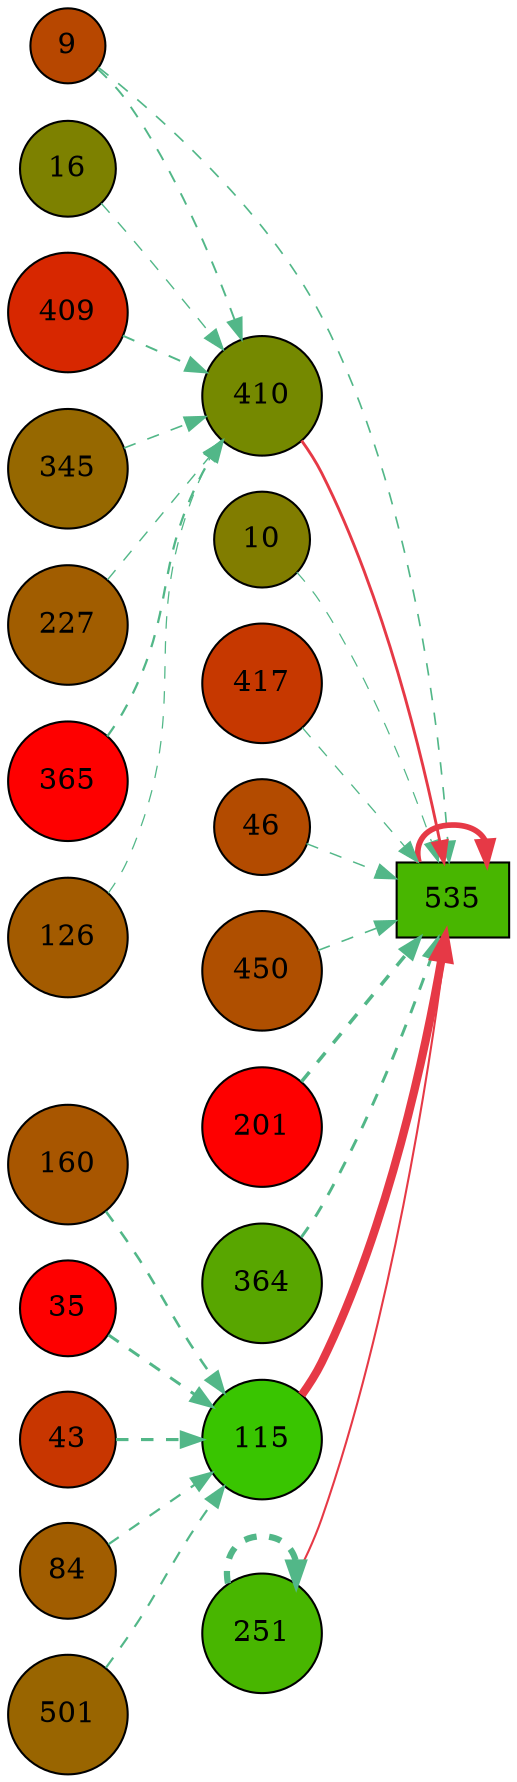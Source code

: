 digraph G{
rankdir=LR;
9 [style=filled, shape=circle, fillcolor="#b74700", label="9"];
10 [style=filled, shape=circle, fillcolor="#817d00", label="10"];
16 [style=filled, shape=circle, fillcolor="#7d8100", label="16"];
535 [style=filled, shape=box, fillcolor="#48b600", label="535"];
409 [style=filled, shape=circle, fillcolor="#d72700", label="409"];
410 [style=filled, shape=circle, fillcolor="#758900", label="410"];
160 [style=filled, shape=circle, fillcolor="#a85600", label="160"];
417 [style=filled, shape=circle, fillcolor="#c63800", label="417"];
35 [style=filled, shape=circle, fillcolor="#fe0000", label="35"];
43 [style=filled, shape=circle, fillcolor="#c83600", label="43"];
46 [style=filled, shape=circle, fillcolor="#b34b00", label="46"];
450 [style=filled, shape=circle, fillcolor="#af4f00", label="450"];
201 [style=filled, shape=circle, fillcolor="#fe0000", label="201"];
84 [style=filled, shape=circle, fillcolor="#a15d00", label="84"];
345 [style=filled, shape=circle, fillcolor="#966800", label="345"];
227 [style=filled, shape=circle, fillcolor="#a15d00", label="227"];
364 [style=filled, shape=circle, fillcolor="#58a600", label="364"];
365 [style=filled, shape=circle, fillcolor="#fe0000", label="365"];
115 [style=filled, shape=circle, fillcolor="#39c500", label="115"];
501 [style=filled, shape=circle, fillcolor="#996500", label="501"];
251 [style=filled, shape=circle, fillcolor="#48b600", label="251"];
126 [style=filled, shape=circle, fillcolor="#a35b00", label="126"];
115 -> 535 [color="#e63946",penwidth=4.00];
535 -> 535 [color="#e63946",penwidth=2.72];
410 -> 535 [color="#e63946",penwidth=1.38];
251 -> 535 [color="#e63946",penwidth=1.00];
365 -> 410 [color="#52b788",style=dashed,penwidth=1.09];
409 -> 410 [color="#52b788",style=dashed,penwidth=0.95];
9 -> 410 [color="#52b788",style=dashed,penwidth=0.93];
345 -> 410 [color="#52b788",style=dashed,penwidth=0.78];
227 -> 410 [color="#52b788",style=dashed,penwidth=0.68];
16 -> 410 [color="#52b788",style=dashed,penwidth=0.67];
126 -> 410 [color="#52b788",style=dashed,penwidth=0.61];
43 -> 115 [color="#52b788",style=dashed,penwidth=1.50];
35 -> 115 [color="#52b788",style=dashed,penwidth=1.44];
160 -> 115 [color="#52b788",style=dashed,penwidth=1.23];
84 -> 115 [color="#52b788",style=dashed,penwidth=1.07];
501 -> 115 [color="#52b788",style=dashed,penwidth=1.04];
251 -> 251 [color="#52b788",style=dashed,penwidth=3.00];
201 -> 535 [color="#52b788",style=dashed,penwidth=1.70];
364 -> 535 [color="#52b788",style=dashed,penwidth=1.40];
9 -> 535 [color="#52b788",style=dashed,penwidth=0.80];
450 -> 535 [color="#52b788",style=dashed,penwidth=0.77];
46 -> 535 [color="#52b788",style=dashed,penwidth=0.70];
417 -> 535 [color="#52b788",style=dashed,penwidth=0.63];
10 -> 535 [color="#52b788",style=dashed,penwidth=0.59];
}